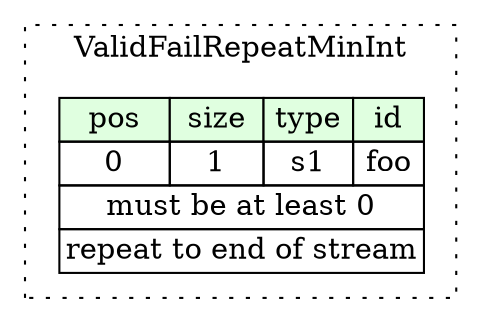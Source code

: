 digraph {
	rankdir=LR;
	node [shape=plaintext];
	subgraph cluster__valid_fail_repeat_min_int {
		label="ValidFailRepeatMinInt";
		graph[style=dotted];

		valid_fail_repeat_min_int__seq [label=<<TABLE BORDER="0" CELLBORDER="1" CELLSPACING="0">
			<TR><TD BGCOLOR="#E0FFE0">pos</TD><TD BGCOLOR="#E0FFE0">size</TD><TD BGCOLOR="#E0FFE0">type</TD><TD BGCOLOR="#E0FFE0">id</TD></TR>
			<TR><TD PORT="foo_pos">0</TD><TD PORT="foo_size">1</TD><TD>s1</TD><TD PORT="foo_type">foo</TD></TR>
			<TR><TD COLSPAN="4" PORT="foo__valid">must be at least 0</TD></TR>
			<TR><TD COLSPAN="4" PORT="foo__repeat">repeat to end of stream</TD></TR>
		</TABLE>>];
	}
}
